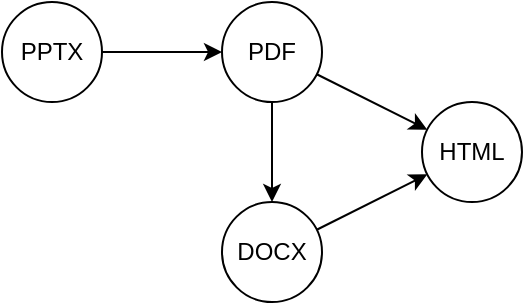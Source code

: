 <mxfile version="24.5.3" type="device">
  <diagram name="Page-1" id="QqvW__qV0s_ZeggTukDy">
    <mxGraphModel dx="2603" dy="1515" grid="1" gridSize="10" guides="1" tooltips="1" connect="1" arrows="1" fold="1" page="1" pageScale="1" pageWidth="850" pageHeight="1100" math="0" shadow="0">
      <root>
        <mxCell id="0" />
        <mxCell id="9v4CRt2QclPeVUuelxVh-5" value="Main" parent="0" />
        <mxCell id="gi-Mt8ges2AlkVYHoamv-7" style="rounded=0;orthogonalLoop=1;jettySize=auto;html=1;" edge="1" parent="9v4CRt2QclPeVUuelxVh-5" source="gi-Mt8ges2AlkVYHoamv-2" target="gi-Mt8ges2AlkVYHoamv-4">
          <mxGeometry relative="1" as="geometry" />
        </mxCell>
        <mxCell id="gi-Mt8ges2AlkVYHoamv-10" style="rounded=0;orthogonalLoop=1;jettySize=auto;html=1;" edge="1" parent="9v4CRt2QclPeVUuelxVh-5" source="gi-Mt8ges2AlkVYHoamv-2" target="gi-Mt8ges2AlkVYHoamv-3">
          <mxGeometry relative="1" as="geometry" />
        </mxCell>
        <mxCell id="gi-Mt8ges2AlkVYHoamv-2" value="PDF" style="ellipse;whiteSpace=wrap;html=1;aspect=fixed;" vertex="1" parent="9v4CRt2QclPeVUuelxVh-5">
          <mxGeometry x="390" y="430" width="50" height="50" as="geometry" />
        </mxCell>
        <mxCell id="gi-Mt8ges2AlkVYHoamv-3" value="HTML" style="ellipse;whiteSpace=wrap;html=1;aspect=fixed;" vertex="1" parent="9v4CRt2QclPeVUuelxVh-5">
          <mxGeometry x="490" y="480" width="50" height="50" as="geometry" />
        </mxCell>
        <mxCell id="gi-Mt8ges2AlkVYHoamv-9" style="rounded=0;orthogonalLoop=1;jettySize=auto;html=1;" edge="1" parent="9v4CRt2QclPeVUuelxVh-5" source="gi-Mt8ges2AlkVYHoamv-4" target="gi-Mt8ges2AlkVYHoamv-3">
          <mxGeometry relative="1" as="geometry" />
        </mxCell>
        <mxCell id="gi-Mt8ges2AlkVYHoamv-4" value="DOCX" style="ellipse;whiteSpace=wrap;html=1;aspect=fixed;" vertex="1" parent="9v4CRt2QclPeVUuelxVh-5">
          <mxGeometry x="390" y="530" width="50" height="50" as="geometry" />
        </mxCell>
        <mxCell id="gi-Mt8ges2AlkVYHoamv-8" style="rounded=0;orthogonalLoop=1;jettySize=auto;html=1;" edge="1" parent="9v4CRt2QclPeVUuelxVh-5" source="gi-Mt8ges2AlkVYHoamv-5" target="gi-Mt8ges2AlkVYHoamv-2">
          <mxGeometry relative="1" as="geometry" />
        </mxCell>
        <mxCell id="gi-Mt8ges2AlkVYHoamv-5" value="PPTX" style="ellipse;whiteSpace=wrap;html=1;aspect=fixed;" vertex="1" parent="9v4CRt2QclPeVUuelxVh-5">
          <mxGeometry x="280" y="430" width="50" height="50" as="geometry" />
        </mxCell>
      </root>
    </mxGraphModel>
  </diagram>
</mxfile>
